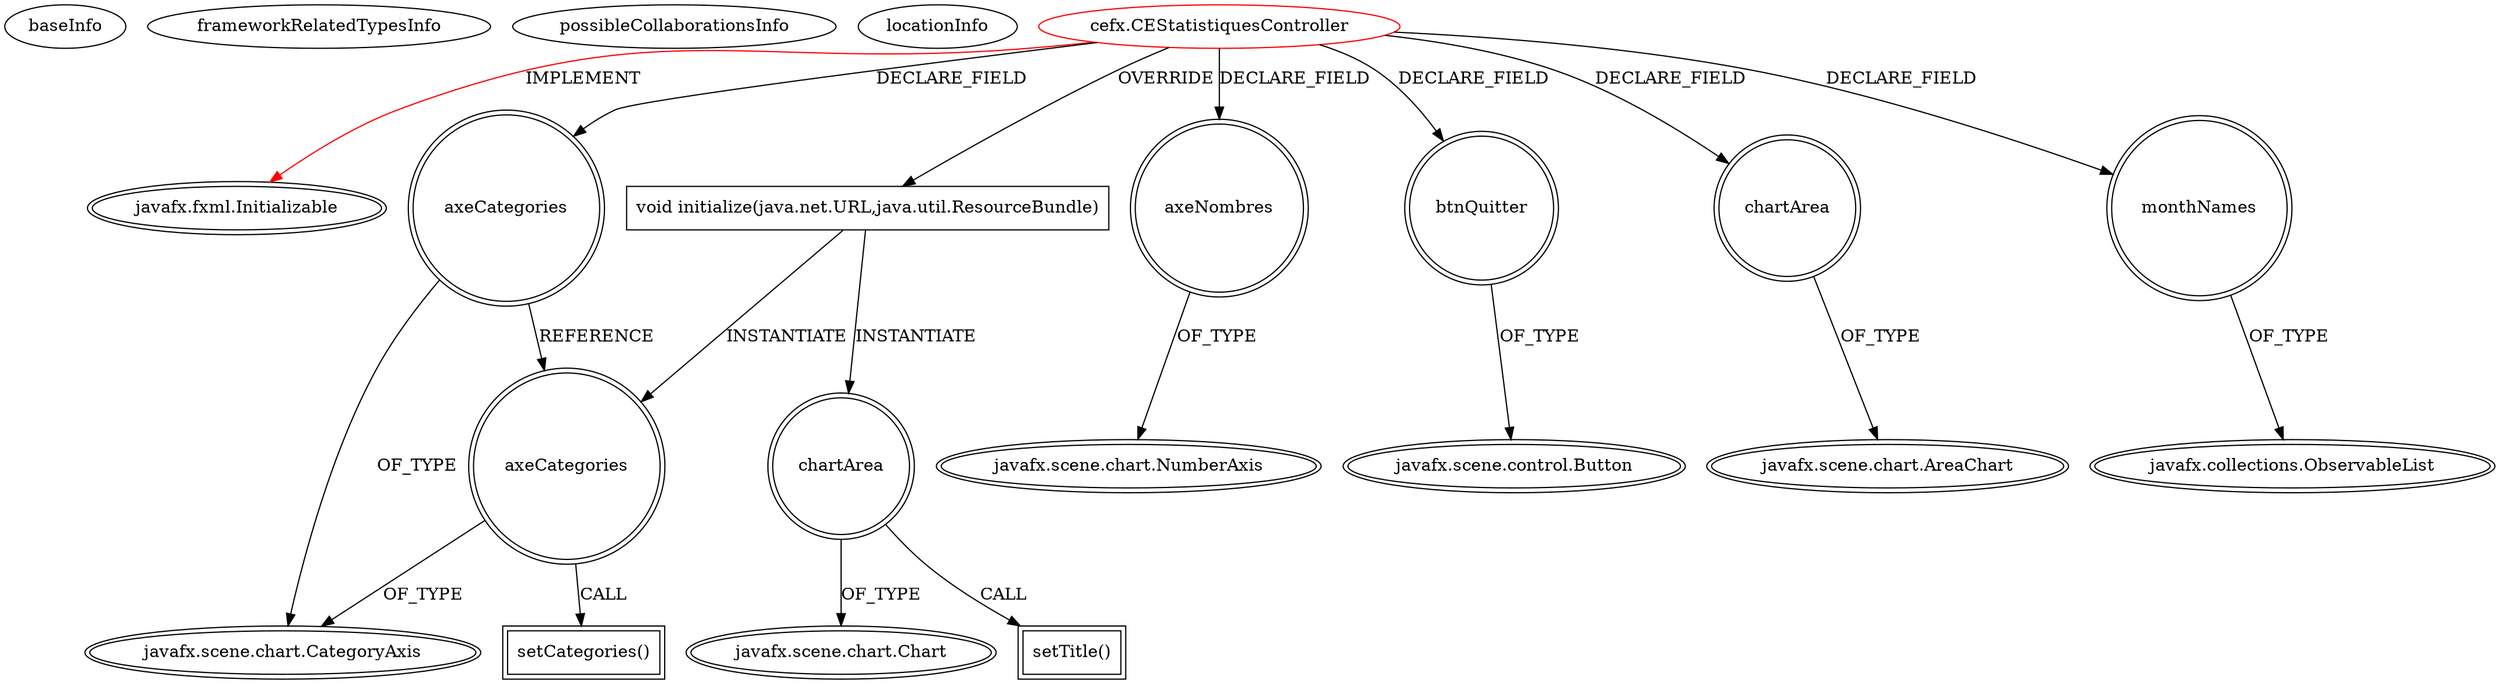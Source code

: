 digraph {
baseInfo[graphId=2023,category="extension_graph",isAnonymous=false,possibleRelation=false]
frameworkRelatedTypesInfo[0="javafx.fxml.Initializable"]
possibleCollaborationsInfo[]
locationInfo[projectName="bianconejo-CEFX",filePath="/bianconejo-CEFX/CEFX-master/src/cefx/CEStatistiquesController.java",contextSignature="CEStatistiquesController",graphId="2023"]
0[label="cefx.CEStatistiquesController",vertexType="ROOT_CLIENT_CLASS_DECLARATION",isFrameworkType=false,color=red]
1[label="javafx.fxml.Initializable",vertexType="FRAMEWORK_INTERFACE_TYPE",isFrameworkType=true,peripheries=2]
2[label="axeCategories",vertexType="FIELD_DECLARATION",isFrameworkType=true,peripheries=2,shape=circle]
3[label="javafx.scene.chart.CategoryAxis",vertexType="FRAMEWORK_CLASS_TYPE",isFrameworkType=true,peripheries=2]
4[label="axeNombres",vertexType="FIELD_DECLARATION",isFrameworkType=true,peripheries=2,shape=circle]
5[label="javafx.scene.chart.NumberAxis",vertexType="FRAMEWORK_CLASS_TYPE",isFrameworkType=true,peripheries=2]
6[label="btnQuitter",vertexType="FIELD_DECLARATION",isFrameworkType=true,peripheries=2,shape=circle]
7[label="javafx.scene.control.Button",vertexType="FRAMEWORK_CLASS_TYPE",isFrameworkType=true,peripheries=2]
8[label="chartArea",vertexType="FIELD_DECLARATION",isFrameworkType=true,peripheries=2,shape=circle]
9[label="javafx.scene.chart.AreaChart",vertexType="FRAMEWORK_CLASS_TYPE",isFrameworkType=true,peripheries=2]
10[label="monthNames",vertexType="FIELD_DECLARATION",isFrameworkType=true,peripheries=2,shape=circle]
11[label="javafx.collections.ObservableList",vertexType="FRAMEWORK_INTERFACE_TYPE",isFrameworkType=true,peripheries=2]
12[label="void initialize(java.net.URL,java.util.ResourceBundle)",vertexType="OVERRIDING_METHOD_DECLARATION",isFrameworkType=false,shape=box]
13[label="chartArea",vertexType="VARIABLE_EXPRESION",isFrameworkType=true,peripheries=2,shape=circle]
15[label="javafx.scene.chart.Chart",vertexType="FRAMEWORK_CLASS_TYPE",isFrameworkType=true,peripheries=2]
14[label="setTitle()",vertexType="INSIDE_CALL",isFrameworkType=true,peripheries=2,shape=box]
16[label="axeCategories",vertexType="VARIABLE_EXPRESION",isFrameworkType=true,peripheries=2,shape=circle]
17[label="setCategories()",vertexType="INSIDE_CALL",isFrameworkType=true,peripheries=2,shape=box]
0->1[label="IMPLEMENT",color=red]
0->2[label="DECLARE_FIELD"]
2->3[label="OF_TYPE"]
0->4[label="DECLARE_FIELD"]
4->5[label="OF_TYPE"]
0->6[label="DECLARE_FIELD"]
6->7[label="OF_TYPE"]
0->8[label="DECLARE_FIELD"]
8->9[label="OF_TYPE"]
0->10[label="DECLARE_FIELD"]
10->11[label="OF_TYPE"]
0->12[label="OVERRIDE"]
12->13[label="INSTANTIATE"]
13->15[label="OF_TYPE"]
13->14[label="CALL"]
12->16[label="INSTANTIATE"]
2->16[label="REFERENCE"]
16->3[label="OF_TYPE"]
16->17[label="CALL"]
}
